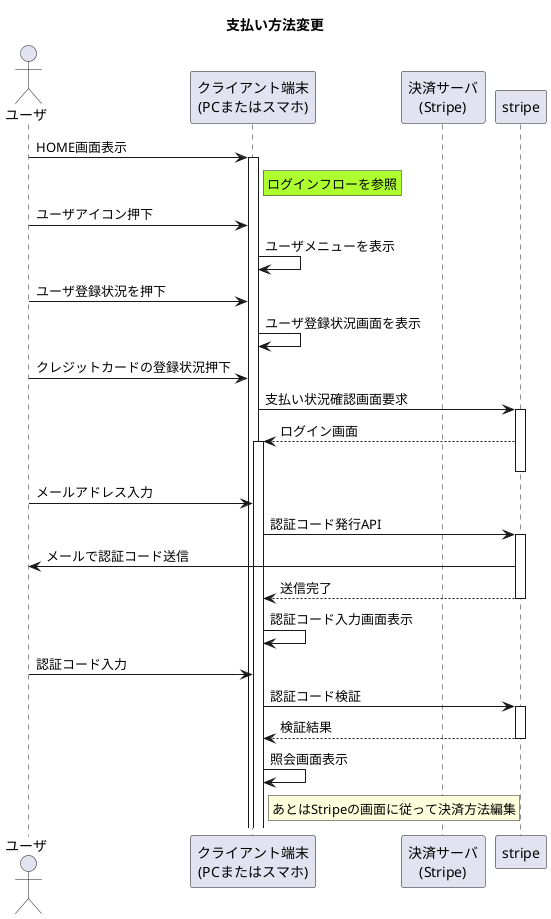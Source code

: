 @startuml  支払い方法変更
title 支払い方法変更

' アクター定義
actor "ユーザ" as user
participant "クライアント端末\n(PCまたはスマホ)" as device
participant "決済サーバ\n(Stripe)" as stipe

user -> device ++: HOME画面表示
rnote right of device #GreenYellow
    ログインフローを参照
end note
user -> device : ユーザアイコン押下
device -> device : ユーザメニューを表示
user -> device : ユーザ登録状況を押下
device -> device : ユーザ登録状況画面を表示
user -> device : クレジットカードの登録状況押下
device -> stripe ++ : 支払い状況確認画面要求
device <-- stripe ++-- : ログイン画面
user -> device : メールアドレス入力
device -> stripe ++ : 認証コード発行API
stripe -> user : メールで認証コード送信
device <-- stripe -- : 送信完了
device -> device : 認証コード入力画面表示
user -> device : 認証コード入力
device -> stripe ++ : 認証コード検証
device <-- stripe -- : 検証結果
device -> device : 照会画面表示
rnote right of device 
    あとはStripeの画面に従って決済方法編集
end note